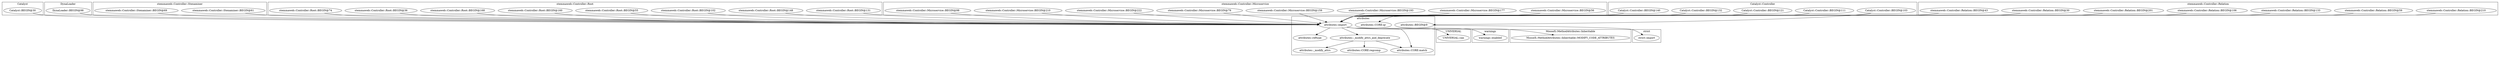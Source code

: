 digraph {
graph [overlap=false]
subgraph cluster_Catalyst {
	label="Catalyst";
	"Catalyst::BEGIN@30";
}
subgraph cluster_DynaLoader {
	label="DynaLoader";
	"DynaLoader::BEGIN@98";
}
subgraph cluster_UNIVERSAL {
	label="UNIVERSAL";
	"UNIVERSAL::can";
}
subgraph cluster_warnings {
	label="warnings";
	"warnings::enabled";
}
subgraph cluster_stemmaweb_Controller_Stexaminer {
	label="stemmaweb::Controller::Stexaminer";
	"stemmaweb::Controller::Stexaminer::BEGIN@61";
	"stemmaweb::Controller::Stexaminer::BEGIN@69";
}
subgraph cluster_attributes {
	label="attributes";
	"attributes::_modify_attrs_and_deprecate";
	"attributes::CORE:regcomp";
	"attributes::CORE:match";
	"attributes::_modify_attrs";
	"attributes::import";
	"attributes::CORE:qr";
	"attributes::BEGIN@9";
	"attributes::reftype";
}
subgraph cluster_stemmaweb_Controller_Root {
	label="stemmaweb::Controller::Root";
	"stemmaweb::Controller::Root::BEGIN@131";
	"stemmaweb::Controller::Root::BEGIN@148";
	"stemmaweb::Controller::Root::BEGIN@102";
	"stemmaweb::Controller::Root::BEGIN@55";
	"stemmaweb::Controller::Root::BEGIN@160";
	"stemmaweb::Controller::Root::BEGIN@168";
	"stemmaweb::Controller::Root::BEGIN@36";
	"stemmaweb::Controller::Root::BEGIN@74";
}
subgraph cluster_stemmaweb_Controller_Microservice {
	label="stemmaweb::Controller::Microservice";
	"stemmaweb::Controller::Microservice::BEGIN@56";
	"stemmaweb::Controller::Microservice::BEGIN@177";
	"stemmaweb::Controller::Microservice::BEGIN@193";
	"stemmaweb::Controller::Microservice::BEGIN@159";
	"stemmaweb::Controller::Microservice::BEGIN@79";
	"stemmaweb::Controller::Microservice::BEGIN@222";
	"stemmaweb::Controller::Microservice::BEGIN@210";
	"stemmaweb::Controller::Microservice::BEGIN@98";
}
subgraph cluster_Catalyst_Controller {
	label="Catalyst::Controller";
	"Catalyst::Controller::BEGIN@132";
	"Catalyst::Controller::BEGIN@140";
	"Catalyst::Controller::BEGIN@111";
	"Catalyst::Controller::BEGIN@103";
	"Catalyst::Controller::BEGIN@121";
}
subgraph cluster_MooseX_MethodAttributes_Inheritable {
	label="MooseX::MethodAttributes::Inheritable";
	"MooseX::MethodAttributes::Inheritable::MODIFY_CODE_ATTRIBUTES";
}
subgraph cluster_stemmaweb_Controller_Relation {
	label="stemmaweb::Controller::Relation";
	"stemmaweb::Controller::Relation::BEGIN@59";
	"stemmaweb::Controller::Relation::BEGIN@133";
	"stemmaweb::Controller::Relation::BEGIN@106";
	"stemmaweb::Controller::Relation::BEGIN@201";
	"stemmaweb::Controller::Relation::BEGIN@30";
	"stemmaweb::Controller::Relation::BEGIN@43";
	"stemmaweb::Controller::Relation::BEGIN@210";
}
subgraph cluster_strict {
	label="strict";
	"strict::import";
}
"Catalyst::Controller::BEGIN@103" -> "attributes::BEGIN@9";
"attributes::import" -> "MooseX::MethodAttributes::Inheritable::MODIFY_CODE_ATTRIBUTES";
"attributes::_modify_attrs_and_deprecate" -> "attributes::_modify_attrs";
"attributes::BEGIN@9" -> "strict::import";
"attributes::import" -> "attributes::reftype";
"Catalyst::Controller::BEGIN@103" -> "attributes::CORE:qr";
"attributes::import" -> "warnings::enabled";
"attributes::import" -> "UNIVERSAL::can";
"attributes::import" -> "attributes::_modify_attrs_and_deprecate";
"attributes::_modify_attrs_and_deprecate" -> "attributes::CORE:match";
"attributes::import" -> "attributes::CORE:match";
"attributes::_modify_attrs_and_deprecate" -> "attributes::CORE:regcomp";
"stemmaweb::Controller::Root::BEGIN@148" -> "attributes::import";
"stemmaweb::Controller::Stexaminer::BEGIN@61" -> "attributes::import";
"stemmaweb::Controller::Root::BEGIN@55" -> "attributes::import";
"stemmaweb::Controller::Relation::BEGIN@43" -> "attributes::import";
"stemmaweb::Controller::Relation::BEGIN@30" -> "attributes::import";
"stemmaweb::Controller::Relation::BEGIN@210" -> "attributes::import";
"Catalyst::Controller::BEGIN@111" -> "attributes::import";
"stemmaweb::Controller::Relation::BEGIN@59" -> "attributes::import";
"Catalyst::Controller::BEGIN@103" -> "attributes::import";
"stemmaweb::Controller::Microservice::BEGIN@159" -> "attributes::import";
"stemmaweb::Controller::Microservice::BEGIN@210" -> "attributes::import";
"stemmaweb::Controller::Root::BEGIN@168" -> "attributes::import";
"stemmaweb::Controller::Relation::BEGIN@106" -> "attributes::import";
"stemmaweb::Controller::Relation::BEGIN@133" -> "attributes::import";
"stemmaweb::Controller::Microservice::BEGIN@177" -> "attributes::import";
"stemmaweb::Controller::Microservice::BEGIN@193" -> "attributes::import";
"DynaLoader::BEGIN@98" -> "attributes::import";
"Catalyst::Controller::BEGIN@140" -> "attributes::import";
"Catalyst::Controller::BEGIN@121" -> "attributes::import";
"stemmaweb::Controller::Microservice::BEGIN@79" -> "attributes::import";
"Catalyst::BEGIN@30" -> "attributes::import";
"stemmaweb::Controller::Root::BEGIN@36" -> "attributes::import";
"stemmaweb::Controller::Stexaminer::BEGIN@69" -> "attributes::import";
"stemmaweb::Controller::Root::BEGIN@131" -> "attributes::import";
"stemmaweb::Controller::Microservice::BEGIN@56" -> "attributes::import";
"stemmaweb::Controller::Root::BEGIN@102" -> "attributes::import";
"Catalyst::Controller::BEGIN@132" -> "attributes::import";
"stemmaweb::Controller::Root::BEGIN@160" -> "attributes::import";
"stemmaweb::Controller::Microservice::BEGIN@222" -> "attributes::import";
"stemmaweb::Controller::Relation::BEGIN@201" -> "attributes::import";
"stemmaweb::Controller::Microservice::BEGIN@98" -> "attributes::import";
"stemmaweb::Controller::Root::BEGIN@74" -> "attributes::import";
}
